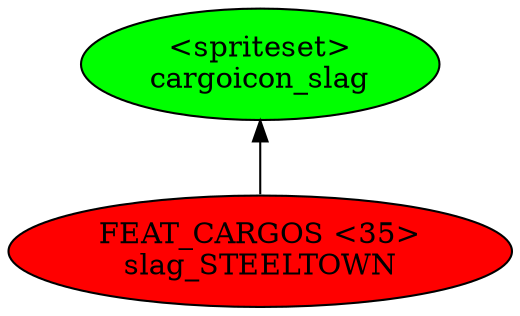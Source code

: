 digraph {
rankdir="BT"
cargoicon_slag [fillcolor=green style="filled" label="<spriteset>\ncargoicon_slag"]
slag_STEELTOWN [fillcolor=red style="filled" label="FEAT_CARGOS <35>\nslag_STEELTOWN"]
slag_STEELTOWN->cargoicon_slag
}
